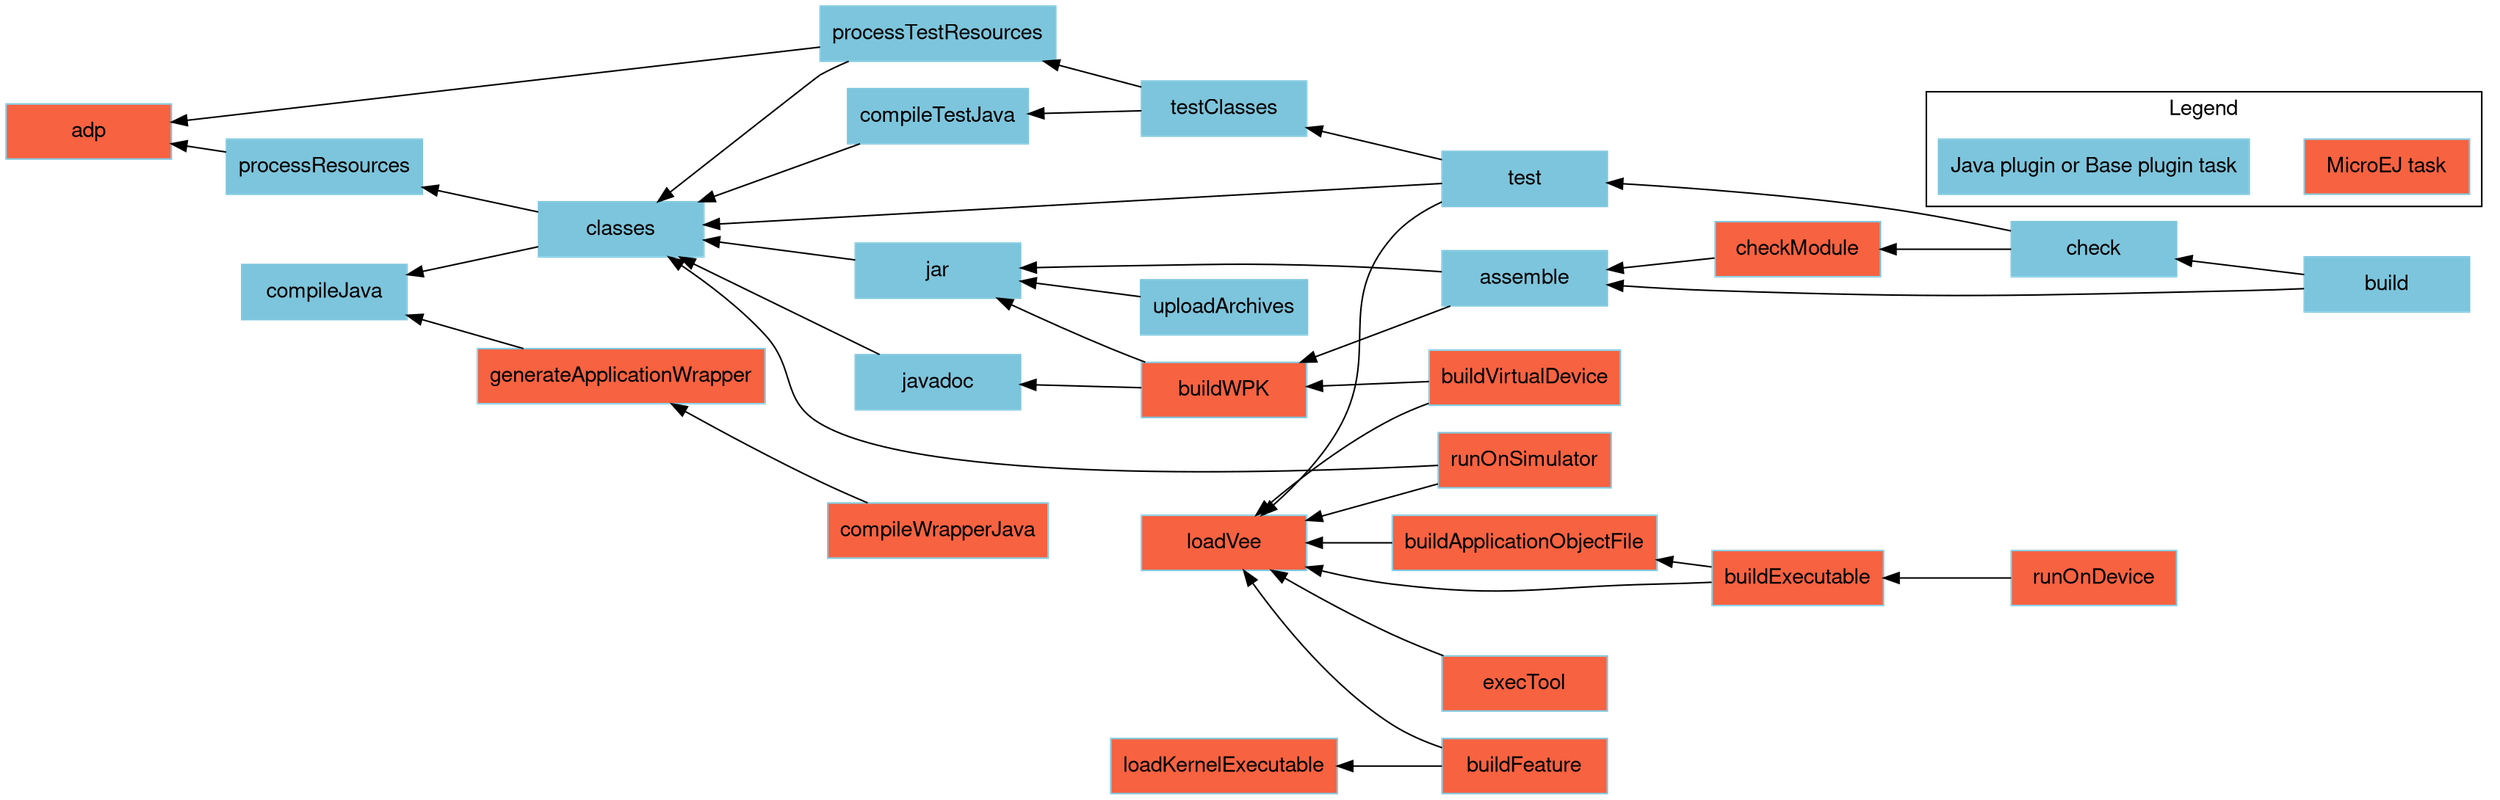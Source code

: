 digraph mygraph {
    rankdir="RL";
    bgcolor="transparent"
    fontname="Helvetica,Arial,sans-serif"
    node [
        shape = box
        width = 1.5
        color = "#7dc5dc"
        style = filled
        fontname="Helvetica,Arial,sans-serif"
    ]
    edge [fontname="Helvetica,Arial,sans-serif"]
    "adp" [fillcolor = "#f76241"]
    "checkModule" [fillcolor = "#f76241"]
    "loadKernelExecutable" [fillcolor = "#f76241"]
    "loadVee" [fillcolor = "#f76241"]
    "runOnSimulator" [fillcolor = "#f76241"]
    "buildWPK" [fillcolor = "#f76241"]
    "buildApplicationObjectFile" [fillcolor = "#f76241"]
    "buildExecutable" [fillcolor = "#f76241"]
    "buildVirtualDevice" [fillcolor = "#f76241"]
    "buildFeature" [fillcolor = "#f76241"]
    "runOnDevice" [fillcolor = "#f76241"]
    "execTool" [fillcolor = "#f76241"]
    "generateApplicationWrapper" [fillcolor = "#f76241"]
    "compileWrapperJava" [fillcolor = "#f76241"]
    "build" -> "check"
    "check" -> "test"
    "test" -> "classes"
    "test" -> "testClasses"
    "test" -> "loadVee"
    "testClasses" -> "compileTestJava"
    "testClasses" -> "processTestResources"
    "processResources" -> "adp"
    "processTestResources" -> "adp"
    "processTestResources" -> "classes"
    "compileTestJava" -> "classes"
    "javadoc" -> "classes"
    "classes" -> "compileJava"
    "classes" -> "processResources"
    "build" -> "assemble"
    "assemble" -> "jar"
    "assemble" -> "buildWPK"
    "uploadArchives" -> "jar"
    "jar" -> "classes"
    "runOnSimulator" -> "classes"
    "runOnSimulator" -> "loadVee"
    "checkModule" -> "assemble"
    "check" -> "checkModule"
    "buildWPK" -> "jar"
    "buildWPK" -> "javadoc"
    "buildApplicationObjectFile" -> "loadVee"
    "buildExecutable" -> "buildApplicationObjectFile"
    "buildExecutable" -> "loadVee"
    "buildVirtualDevice" -> "loadVee"
    "buildVirtualDevice" -> "buildWPK"
    "buildFeature" -> "loadVee"
    "buildFeature" -> "loadKernelExecutable"
    "runOnDevice" -> "buildExecutable"
    "execTool" -> "loadVee"
    "generateApplicationWrapper" -> "compileJava"
    "compileWrapperJava" -> "generateApplicationWrapper"
    
    subgraph cluster_legend {
        label="Legend";
        microej [fillcolor="#f76241" label="MicroEJ task"];
        java [fillcolor="#7dc5dc" label="Java plugin or Base plugin task"];
        microej -> java [style=invis];
        java -> microej [style=invis];
    }
}